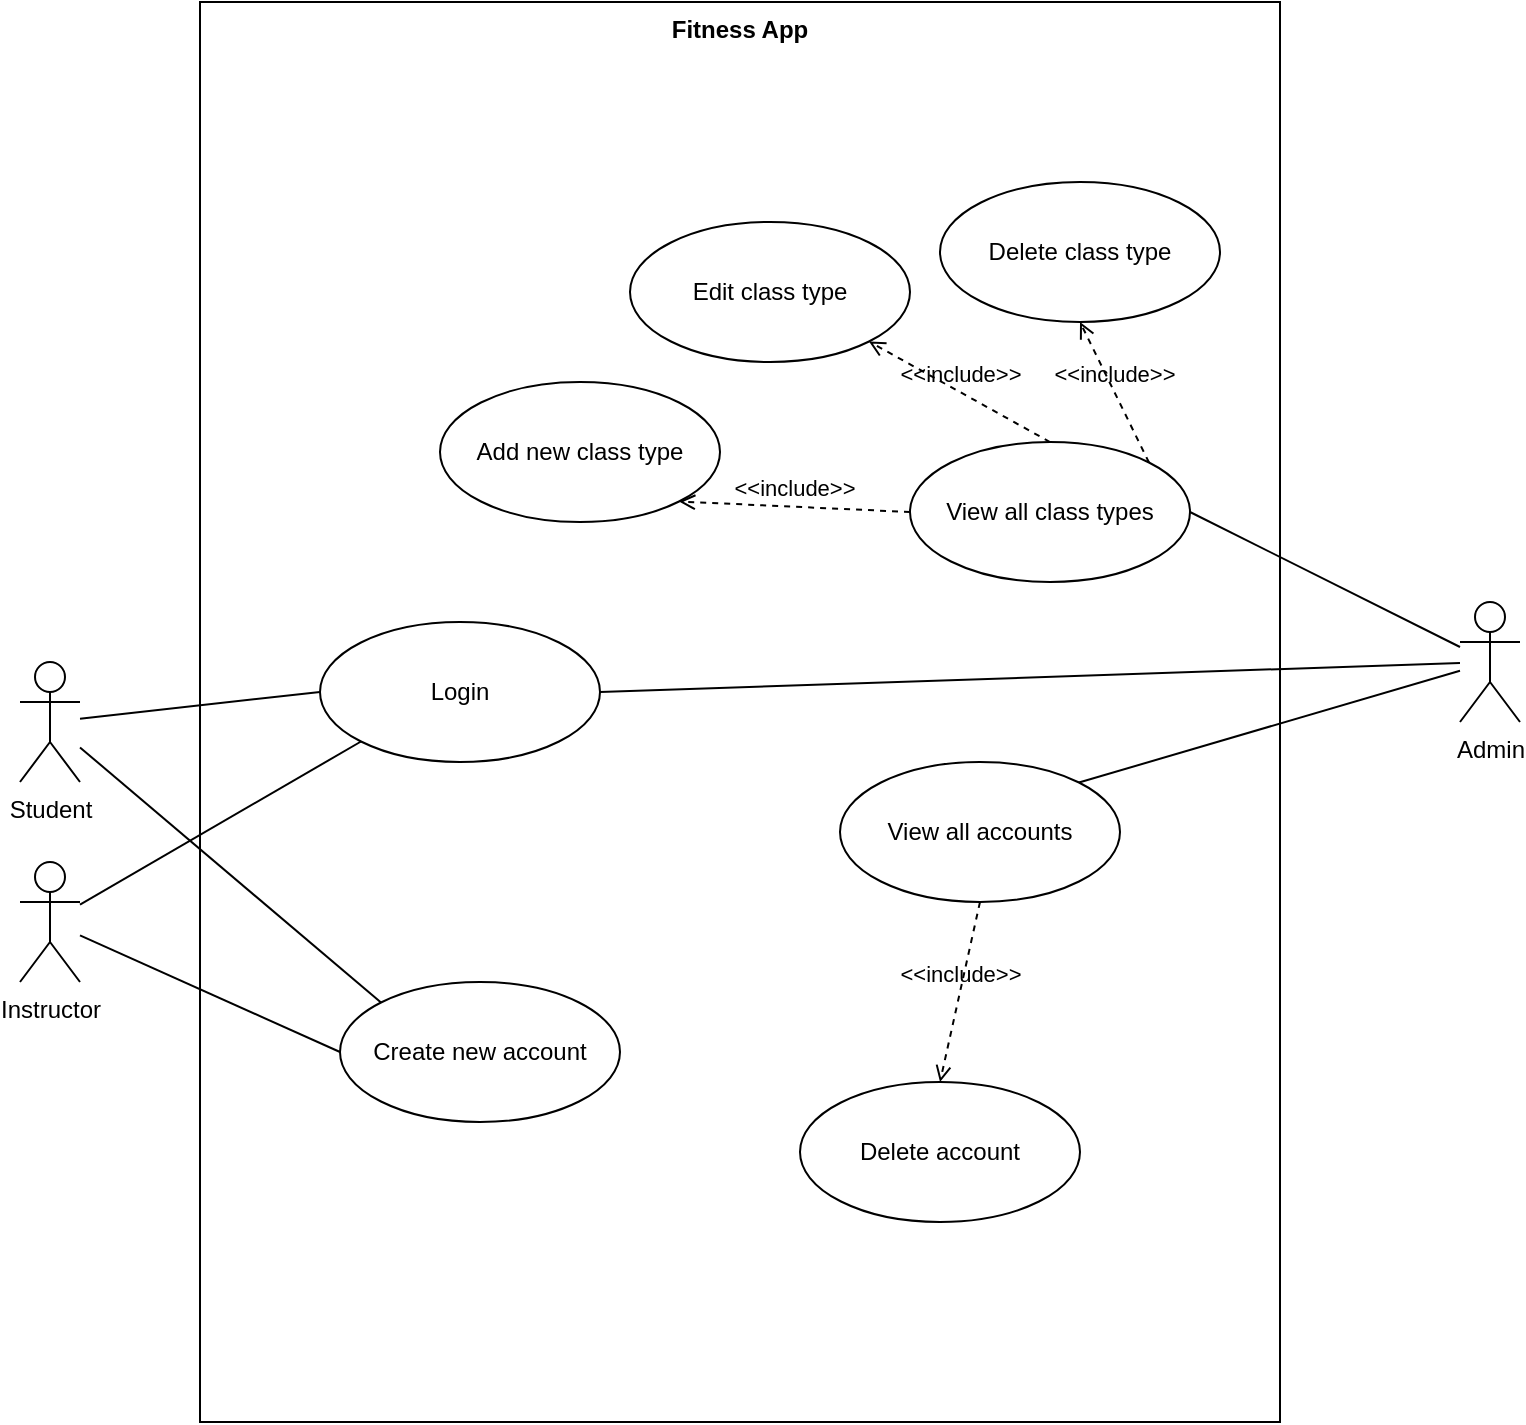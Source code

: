 <mxfile version="15.5.2" type="github">
  <diagram id="MQEOpicp6DECrAetcpWv" name="Page-1">
    <mxGraphModel dx="1038" dy="1679" grid="1" gridSize="10" guides="1" tooltips="1" connect="1" arrows="1" fold="1" page="1" pageScale="1" pageWidth="850" pageHeight="1100" math="0" shadow="0">
      <root>
        <mxCell id="0" />
        <mxCell id="1" parent="0" />
        <mxCell id="frlFuFXN8gr5Wu0OnyQn-2" value="Fitness App" style="shape=rect;html=1;verticalAlign=top;fontStyle=1;whiteSpace=wrap;align=center;" parent="1" vertex="1">
          <mxGeometry x="140" y="-150" width="540" height="710" as="geometry" />
        </mxCell>
        <mxCell id="frlFuFXN8gr5Wu0OnyQn-3" value="Login" style="ellipse;whiteSpace=wrap;html=1;" parent="1" vertex="1">
          <mxGeometry x="200" y="160" width="140" height="70" as="geometry" />
        </mxCell>
        <mxCell id="frlFuFXN8gr5Wu0OnyQn-4" value="Create new account" style="ellipse;whiteSpace=wrap;html=1;" parent="1" vertex="1">
          <mxGeometry x="210" y="340" width="140" height="70" as="geometry" />
        </mxCell>
        <mxCell id="frlFuFXN8gr5Wu0OnyQn-5" value="View all accounts" style="ellipse;whiteSpace=wrap;html=1;" parent="1" vertex="1">
          <mxGeometry x="460" y="230" width="140" height="70" as="geometry" />
        </mxCell>
        <mxCell id="frlFuFXN8gr5Wu0OnyQn-6" style="edgeStyle=orthogonalEdgeStyle;rounded=0;orthogonalLoop=1;jettySize=auto;html=1;exitX=0.5;exitY=1;exitDx=0;exitDy=0;" parent="1" source="frlFuFXN8gr5Wu0OnyQn-5" target="frlFuFXN8gr5Wu0OnyQn-5" edge="1">
          <mxGeometry relative="1" as="geometry" />
        </mxCell>
        <mxCell id="frlFuFXN8gr5Wu0OnyQn-8" value="Delete account" style="ellipse;whiteSpace=wrap;html=1;" parent="1" vertex="1">
          <mxGeometry x="440" y="390" width="140" height="70" as="geometry" />
        </mxCell>
        <mxCell id="frlFuFXN8gr5Wu0OnyQn-9" value="View all class types" style="ellipse;whiteSpace=wrap;html=1;" parent="1" vertex="1">
          <mxGeometry x="495" y="70" width="140" height="70" as="geometry" />
        </mxCell>
        <mxCell id="frlFuFXN8gr5Wu0OnyQn-10" value="Add new class type" style="ellipse;whiteSpace=wrap;html=1;" parent="1" vertex="1">
          <mxGeometry x="260" y="40" width="140" height="70" as="geometry" />
        </mxCell>
        <mxCell id="frlFuFXN8gr5Wu0OnyQn-11" value="Edit class type" style="ellipse;whiteSpace=wrap;html=1;" parent="1" vertex="1">
          <mxGeometry x="355" y="-40" width="140" height="70" as="geometry" />
        </mxCell>
        <mxCell id="frlFuFXN8gr5Wu0OnyQn-12" value="Delete class type" style="ellipse;whiteSpace=wrap;html=1;" parent="1" vertex="1">
          <mxGeometry x="510" y="-60" width="140" height="70" as="geometry" />
        </mxCell>
        <mxCell id="frlFuFXN8gr5Wu0OnyQn-13" value="&amp;lt;&amp;lt;include&amp;gt;&amp;gt;" style="edgeStyle=none;html=1;endArrow=open;verticalAlign=bottom;dashed=1;labelBackgroundColor=none;rounded=0;entryX=1;entryY=1;entryDx=0;entryDy=0;exitX=0.5;exitY=0;exitDx=0;exitDy=0;" parent="1" source="frlFuFXN8gr5Wu0OnyQn-9" target="frlFuFXN8gr5Wu0OnyQn-11" edge="1">
          <mxGeometry width="160" relative="1" as="geometry">
            <mxPoint x="340" y="120" as="sourcePoint" />
            <mxPoint x="500" y="120" as="targetPoint" />
          </mxGeometry>
        </mxCell>
        <mxCell id="frlFuFXN8gr5Wu0OnyQn-15" value="&amp;lt;&amp;lt;include&amp;gt;&amp;gt;" style="edgeStyle=none;html=1;endArrow=open;verticalAlign=bottom;dashed=1;labelBackgroundColor=none;rounded=0;exitX=0;exitY=0.5;exitDx=0;exitDy=0;entryX=1;entryY=1;entryDx=0;entryDy=0;" parent="1" source="frlFuFXN8gr5Wu0OnyQn-9" target="frlFuFXN8gr5Wu0OnyQn-10" edge="1">
          <mxGeometry width="160" relative="1" as="geometry">
            <mxPoint x="340" y="120" as="sourcePoint" />
            <mxPoint x="500" y="120" as="targetPoint" />
          </mxGeometry>
        </mxCell>
        <mxCell id="frlFuFXN8gr5Wu0OnyQn-16" value="&amp;lt;&amp;lt;include&amp;gt;&amp;gt;" style="edgeStyle=none;html=1;endArrow=open;verticalAlign=bottom;dashed=1;labelBackgroundColor=none;rounded=0;exitX=1;exitY=0;exitDx=0;exitDy=0;entryX=0.5;entryY=1;entryDx=0;entryDy=0;" parent="1" source="frlFuFXN8gr5Wu0OnyQn-9" target="frlFuFXN8gr5Wu0OnyQn-12" edge="1">
          <mxGeometry width="160" relative="1" as="geometry">
            <mxPoint x="340" y="120" as="sourcePoint" />
            <mxPoint x="500" y="120" as="targetPoint" />
          </mxGeometry>
        </mxCell>
        <mxCell id="frlFuFXN8gr5Wu0OnyQn-18" value="&amp;lt;&amp;lt;include&amp;gt;&amp;gt;" style="edgeStyle=none;html=1;endArrow=open;verticalAlign=bottom;dashed=1;labelBackgroundColor=none;rounded=0;entryX=0.5;entryY=0;entryDx=0;entryDy=0;exitX=0.5;exitY=1;exitDx=0;exitDy=0;" parent="1" source="frlFuFXN8gr5Wu0OnyQn-5" target="frlFuFXN8gr5Wu0OnyQn-8" edge="1">
          <mxGeometry width="160" relative="1" as="geometry">
            <mxPoint x="340" y="210" as="sourcePoint" />
            <mxPoint x="500" y="210" as="targetPoint" />
          </mxGeometry>
        </mxCell>
        <mxCell id="frlFuFXN8gr5Wu0OnyQn-19" value="Student" style="shape=umlActor;html=1;verticalLabelPosition=bottom;verticalAlign=top;align=center;" parent="1" vertex="1">
          <mxGeometry x="50" y="180" width="30" height="60" as="geometry" />
        </mxCell>
        <mxCell id="frlFuFXN8gr5Wu0OnyQn-20" value="Instructor" style="shape=umlActor;html=1;verticalLabelPosition=bottom;verticalAlign=top;align=center;" parent="1" vertex="1">
          <mxGeometry x="50" y="280" width="30" height="60" as="geometry" />
        </mxCell>
        <mxCell id="frlFuFXN8gr5Wu0OnyQn-21" value="Admin" style="shape=umlActor;html=1;verticalLabelPosition=bottom;verticalAlign=top;align=center;" parent="1" vertex="1">
          <mxGeometry x="770" y="150" width="30" height="60" as="geometry" />
        </mxCell>
        <mxCell id="frlFuFXN8gr5Wu0OnyQn-22" value="" style="edgeStyle=none;html=1;endArrow=none;verticalAlign=bottom;rounded=0;entryX=0;entryY=0.5;entryDx=0;entryDy=0;" parent="1" source="frlFuFXN8gr5Wu0OnyQn-19" target="frlFuFXN8gr5Wu0OnyQn-3" edge="1">
          <mxGeometry width="160" relative="1" as="geometry">
            <mxPoint x="340" y="130" as="sourcePoint" />
            <mxPoint x="500" y="130" as="targetPoint" />
          </mxGeometry>
        </mxCell>
        <mxCell id="frlFuFXN8gr5Wu0OnyQn-23" value="" style="edgeStyle=none;html=1;endArrow=none;verticalAlign=bottom;rounded=0;entryX=0;entryY=1;entryDx=0;entryDy=0;" parent="1" source="frlFuFXN8gr5Wu0OnyQn-20" target="frlFuFXN8gr5Wu0OnyQn-3" edge="1">
          <mxGeometry width="160" relative="1" as="geometry">
            <mxPoint x="340" y="130" as="sourcePoint" />
            <mxPoint x="500" y="130" as="targetPoint" />
          </mxGeometry>
        </mxCell>
        <mxCell id="frlFuFXN8gr5Wu0OnyQn-24" value="" style="edgeStyle=none;html=1;endArrow=none;verticalAlign=bottom;rounded=0;exitX=1;exitY=0.5;exitDx=0;exitDy=0;" parent="1" source="frlFuFXN8gr5Wu0OnyQn-3" target="frlFuFXN8gr5Wu0OnyQn-21" edge="1">
          <mxGeometry width="160" relative="1" as="geometry">
            <mxPoint x="340" y="130" as="sourcePoint" />
            <mxPoint x="500" y="130" as="targetPoint" />
          </mxGeometry>
        </mxCell>
        <mxCell id="frlFuFXN8gr5Wu0OnyQn-25" value="" style="edgeStyle=none;html=1;endArrow=none;verticalAlign=bottom;rounded=0;entryX=0;entryY=0;entryDx=0;entryDy=0;" parent="1" source="frlFuFXN8gr5Wu0OnyQn-19" target="frlFuFXN8gr5Wu0OnyQn-4" edge="1">
          <mxGeometry width="160" relative="1" as="geometry">
            <mxPoint x="340" y="130" as="sourcePoint" />
            <mxPoint x="500" y="130" as="targetPoint" />
          </mxGeometry>
        </mxCell>
        <mxCell id="frlFuFXN8gr5Wu0OnyQn-26" value="" style="edgeStyle=none;html=1;endArrow=none;verticalAlign=bottom;rounded=0;entryX=0;entryY=0.5;entryDx=0;entryDy=0;" parent="1" source="frlFuFXN8gr5Wu0OnyQn-20" target="frlFuFXN8gr5Wu0OnyQn-4" edge="1">
          <mxGeometry width="160" relative="1" as="geometry">
            <mxPoint x="340" y="130" as="sourcePoint" />
            <mxPoint x="500" y="130" as="targetPoint" />
          </mxGeometry>
        </mxCell>
        <mxCell id="frlFuFXN8gr5Wu0OnyQn-27" value="" style="edgeStyle=none;html=1;endArrow=none;verticalAlign=bottom;rounded=0;exitX=1;exitY=0.5;exitDx=0;exitDy=0;" parent="1" source="frlFuFXN8gr5Wu0OnyQn-9" target="frlFuFXN8gr5Wu0OnyQn-21" edge="1">
          <mxGeometry width="160" relative="1" as="geometry">
            <mxPoint x="340" y="220" as="sourcePoint" />
            <mxPoint x="500" y="220" as="targetPoint" />
          </mxGeometry>
        </mxCell>
        <mxCell id="frlFuFXN8gr5Wu0OnyQn-28" value="" style="edgeStyle=none;html=1;endArrow=none;verticalAlign=bottom;rounded=0;exitX=1;exitY=0;exitDx=0;exitDy=0;" parent="1" source="frlFuFXN8gr5Wu0OnyQn-5" target="frlFuFXN8gr5Wu0OnyQn-21" edge="1">
          <mxGeometry width="160" relative="1" as="geometry">
            <mxPoint x="340" y="220" as="sourcePoint" />
            <mxPoint x="500" y="220" as="targetPoint" />
          </mxGeometry>
        </mxCell>
      </root>
    </mxGraphModel>
  </diagram>
</mxfile>
